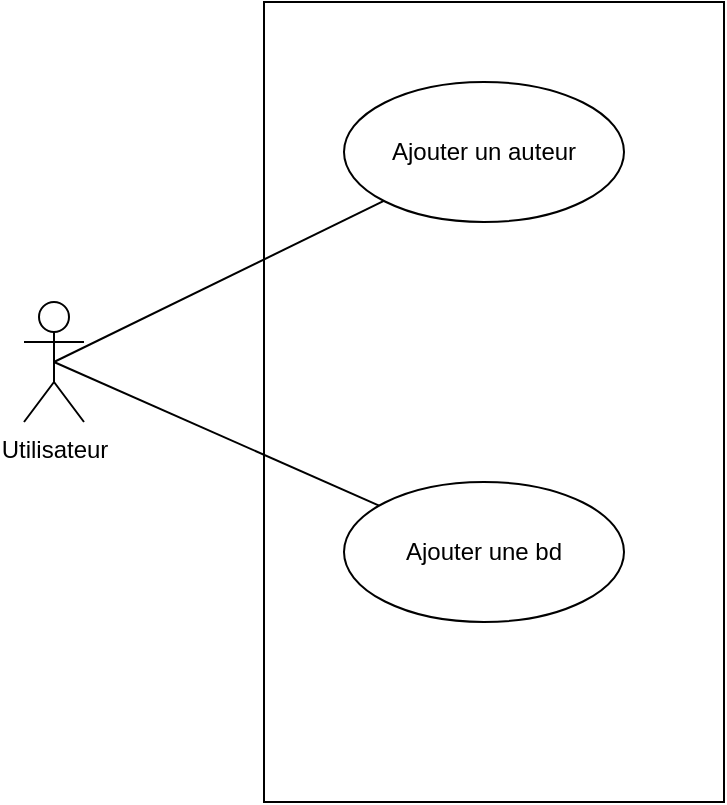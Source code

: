 <mxfile version="14.1.9" type="device"><diagram id="GQlnP1W0UhmtQvtvDP5s" name="Page-1"><mxGraphModel dx="2222" dy="786" grid="1" gridSize="10" guides="1" tooltips="1" connect="1" arrows="1" fold="1" page="0" pageScale="1" pageWidth="827" pageHeight="1169" math="0" shadow="0"><root><mxCell id="0"/><mxCell id="1" parent="0"/><mxCell id="u1r7K3fTJZBByqxWup_K-7" style="orthogonalLoop=1;jettySize=auto;html=1;exitX=0.5;exitY=0.5;exitDx=0;exitDy=0;exitPerimeter=0;rounded=0;endArrow=none;endFill=0;elbow=vertical;" edge="1" parent="1" source="u1r7K3fTJZBByqxWup_K-1" target="u1r7K3fTJZBByqxWup_K-3"><mxGeometry relative="1" as="geometry"/></mxCell><mxCell id="u1r7K3fTJZBByqxWup_K-8" style="orthogonalLoop=1;jettySize=auto;html=1;exitX=0.5;exitY=0.5;exitDx=0;exitDy=0;exitPerimeter=0;endArrow=none;endFill=0;sketch=0;rounded=0;" edge="1" parent="1" source="u1r7K3fTJZBByqxWup_K-1" target="u1r7K3fTJZBByqxWup_K-4"><mxGeometry relative="1" as="geometry"/></mxCell><mxCell id="u1r7K3fTJZBByqxWup_K-1" value="&lt;div&gt;Utilisateur&lt;/div&gt;" style="shape=umlActor;verticalLabelPosition=bottom;verticalAlign=top;html=1;" vertex="1" parent="1"><mxGeometry x="-400" y="150" width="30" height="60" as="geometry"/></mxCell><mxCell id="u1r7K3fTJZBByqxWup_K-2" value="&lt;div&gt;&lt;br&gt;&lt;/div&gt;" style="html=1;fillColor=none;" vertex="1" parent="1"><mxGeometry x="-280" width="230" height="400" as="geometry"/></mxCell><mxCell id="u1r7K3fTJZBByqxWup_K-3" value="Ajouter un auteur" style="ellipse;whiteSpace=wrap;html=1;fillColor=none;" vertex="1" parent="1"><mxGeometry x="-240" y="40" width="140" height="70" as="geometry"/></mxCell><mxCell id="u1r7K3fTJZBByqxWup_K-4" value="Ajouter une bd" style="ellipse;whiteSpace=wrap;html=1;fillColor=none;" vertex="1" parent="1"><mxGeometry x="-240" y="240" width="140" height="70" as="geometry"/></mxCell></root></mxGraphModel></diagram></mxfile>